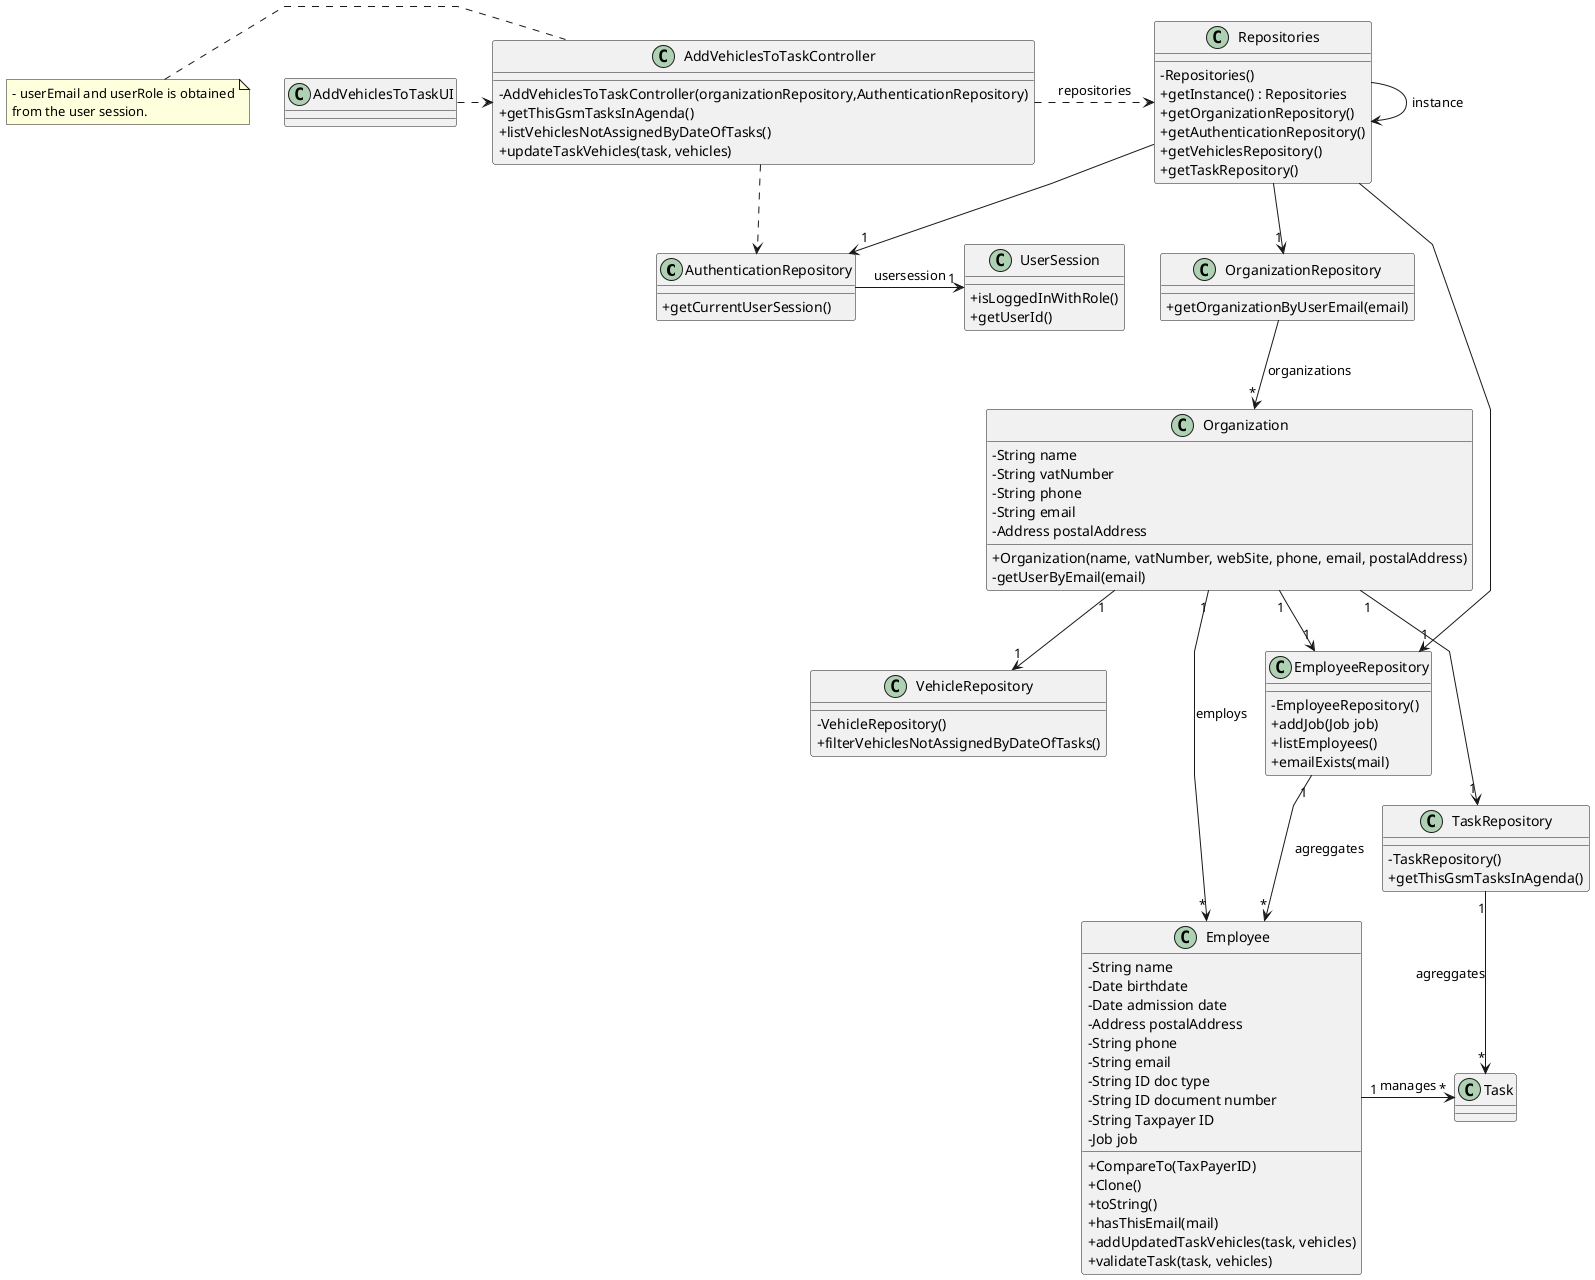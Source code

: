 @startuml
'skinparam monochrome true
skinparam packageStyle rectangle
skinparam shadowing false
skinparam linetype polyline
'skinparam linetype orto

skinparam classAttributeIconSize 0

'left to right direction

class AuthenticationRepository
{
    + getCurrentUserSession()
}

class UserSession
{
    + isLoggedInWithRole()
    + getUserId()
}

class Organization {
    - String name
    - String vatNumber
    - String phone
    - String email
    - Address postalAddress
    + Organization(name, vatNumber, webSite, phone, email, postalAddress)
    - getUserByEmail(email)
}

class OrganizationRepository {
    + getOrganizationByUserEmail(email)
}

class Repositories {
    - Repositories()
    + getInstance() : Repositories
    + getOrganizationRepository()
    + getAuthenticationRepository()
    + getVehiclesRepository()
    + getTaskRepository()
}
class Employee {
    - String name
    - Date birthdate
    - Date admission date
    - Address postalAddress
    - String phone
    - String email
    - String ID doc type
    - String ID document number
    - String Taxpayer ID
    - Job job
    + CompareTo(TaxPayerID)
    + Clone()
    + toString()
    + hasThisEmail(mail)
    + addUpdatedTaskVehicles(task, vehicles)
    + validateTask(task, vehicles)
}

class EmployeeRepository{
    -EmployeeRepository()
    +addJob(Job job)
    +listEmployees()
    +emailExists(mail)
}

class VehicleRepository{
    -VehicleRepository()
    +filterVehiclesNotAssignedByDateOfTasks()
}

class Task{}



class TaskRepository{
    -TaskRepository()
    +getThisGsmTasksInAgenda()
 }


class AddVehiclesToTaskController {
    - AddVehiclesToTaskController(organizationRepository,AuthenticationRepository)
    + getThisGsmTasksInAgenda()
    + listVehiclesNotAssignedByDateOfTasks()
    + updateTaskVehicles(task, vehicles)
}

note left of AddVehiclesToTaskController
    - userEmail and userRole is obtained
    from the user session.
end note


class AddVehiclesToTaskUI {
}

AddVehiclesToTaskUI .> AddVehiclesToTaskController

AddVehiclesToTaskController .> Repositories : repositories
AddVehiclesToTaskController.> AuthenticationRepository

Repositories -> Repositories : instance
Repositories --> "1" OrganizationRepository
Repositories --> "1" AuthenticationRepository
Repositories --> "1" EmployeeRepository

AuthenticationRepository -> "1" UserSession : usersession

OrganizationRepository --> "*" Organization : organizations

EmployeeRepository "1" --> "*" Employee : agreggates

Organization "1" --> "*" Employee : employs
Organization "1" --> "1" EmployeeRepository
Organization "1" --> "1" VehicleRepository
Organization "1" --> "1" TaskRepository


Employee "1" -> "*" Task : manages
TaskRepository "1" -> "*" Task : agreggates



@enduml
